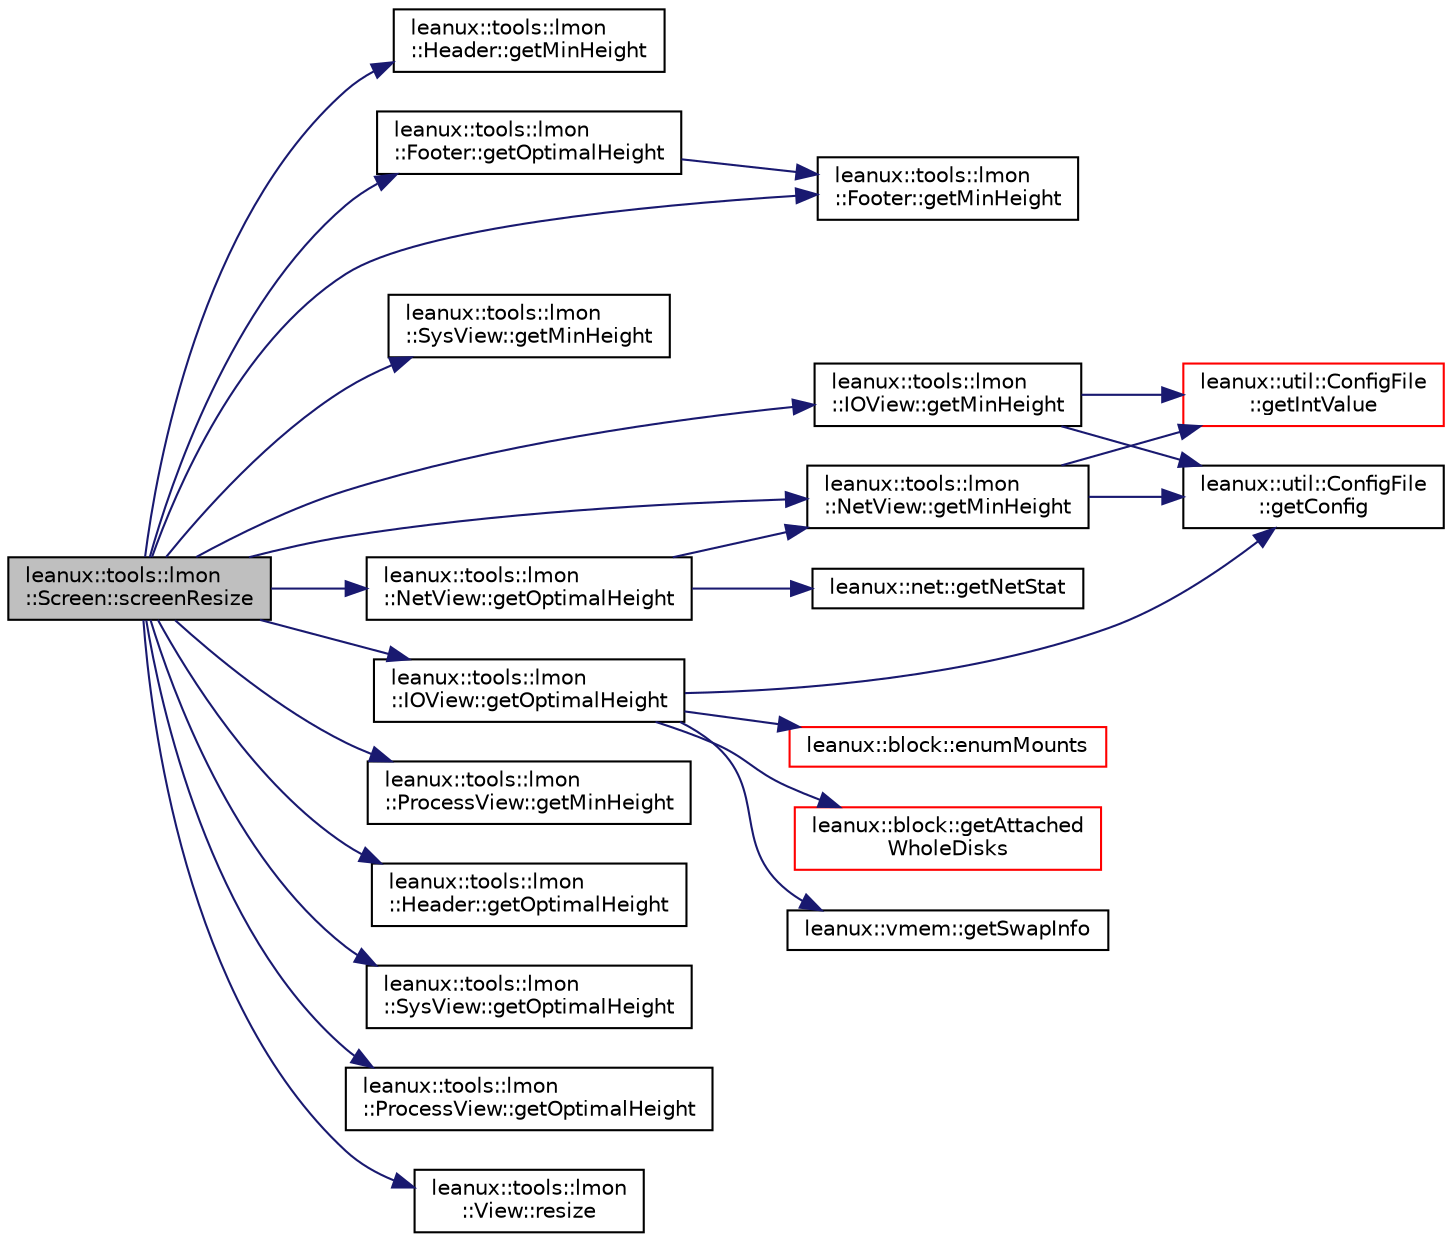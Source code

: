 digraph "leanux::tools::lmon::Screen::screenResize"
{
 // LATEX_PDF_SIZE
  bgcolor="transparent";
  edge [fontname="Helvetica",fontsize="10",labelfontname="Helvetica",labelfontsize="10"];
  node [fontname="Helvetica",fontsize="10",shape=record];
  rankdir="LR";
  Node1 [label="leanux::tools::lmon\l::Screen::screenResize",height=0.2,width=0.4,color="black", fillcolor="grey75", style="filled", fontcolor="black",tooltip="Recalculate the window sizes."];
  Node1 -> Node2 [color="midnightblue",fontsize="10",style="solid",fontname="Helvetica"];
  Node2 [label="leanux::tools::lmon\l::Header::getMinHeight",height=0.2,width=0.4,color="black",URL="$classleanux_1_1tools_1_1lmon_1_1Header.html#a1beddf0bef3e55d270812602cd0e93a2",tooltip="The minimum height (lines) required by the Header."];
  Node1 -> Node3 [color="midnightblue",fontsize="10",style="solid",fontname="Helvetica"];
  Node3 [label="leanux::tools::lmon\l::Footer::getMinHeight",height=0.2,width=0.4,color="black",URL="$classleanux_1_1tools_1_1lmon_1_1Footer.html#abad3864ba66912f8525c091c5dba942d",tooltip="The minimum height (lines) required by the Footer."];
  Node1 -> Node4 [color="midnightblue",fontsize="10",style="solid",fontname="Helvetica"];
  Node4 [label="leanux::tools::lmon\l::SysView::getMinHeight",height=0.2,width=0.4,color="black",URL="$classleanux_1_1tools_1_1lmon_1_1SysView.html#a3e0d9a195160e00130c5347f6ae1bc8d",tooltip="The minimum height (lines) required by the Footer."];
  Node1 -> Node5 [color="midnightblue",fontsize="10",style="solid",fontname="Helvetica"];
  Node5 [label="leanux::tools::lmon\l::IOView::getMinHeight",height=0.2,width=0.4,color="black",URL="$classleanux_1_1tools_1_1lmon_1_1IOView.html#a9cfd6542a5437edf7c232fc7d05fbb72",tooltip="The minimum height (lines) required by the Footer."];
  Node5 -> Node6 [color="midnightblue",fontsize="10",style="solid",fontname="Helvetica"];
  Node6 [label="leanux::util::ConfigFile\l::getConfig",height=0.2,width=0.4,color="black",URL="$classleanux_1_1util_1_1ConfigFile.html#a8cef175948cd9727c732de3a605c99ba",tooltip="Get the ConfigurationFile object for the appname, or construct one if it does not exist."];
  Node5 -> Node7 [color="midnightblue",fontsize="10",style="solid",fontname="Helvetica"];
  Node7 [label="leanux::util::ConfigFile\l::getIntValue",height=0.2,width=0.4,color="red",URL="$classleanux_1_1util_1_1ConfigFile.html#aae0c3891e3d5a8d391a7439602b92780",tooltip="return the configuration parameter as an int."];
  Node1 -> Node9 [color="midnightblue",fontsize="10",style="solid",fontname="Helvetica"];
  Node9 [label="leanux::tools::lmon\l::ProcessView::getMinHeight",height=0.2,width=0.4,color="black",URL="$classleanux_1_1tools_1_1lmon_1_1ProcessView.html#aadb09337fff2490e352bb77acbeee408",tooltip="Get the minimal height for the ProcessView."];
  Node1 -> Node10 [color="midnightblue",fontsize="10",style="solid",fontname="Helvetica"];
  Node10 [label="leanux::tools::lmon\l::NetView::getMinHeight",height=0.2,width=0.4,color="black",URL="$classleanux_1_1tools_1_1lmon_1_1NetView.html#ae72888be780638aca574db129155547e",tooltip="Get the minimal height for the NetView."];
  Node10 -> Node6 [color="midnightblue",fontsize="10",style="solid",fontname="Helvetica"];
  Node10 -> Node7 [color="midnightblue",fontsize="10",style="solid",fontname="Helvetica"];
  Node1 -> Node11 [color="midnightblue",fontsize="10",style="solid",fontname="Helvetica"];
  Node11 [label="leanux::tools::lmon\l::Header::getOptimalHeight",height=0.2,width=0.4,color="black",URL="$classleanux_1_1tools_1_1lmon_1_1Header.html#a199f43a8cf926331e86bab97c330fb11",tooltip="provide the optimal height for the Header."];
  Node1 -> Node12 [color="midnightblue",fontsize="10",style="solid",fontname="Helvetica"];
  Node12 [label="leanux::tools::lmon\l::Footer::getOptimalHeight",height=0.2,width=0.4,color="black",URL="$classleanux_1_1tools_1_1lmon_1_1Footer.html#a7c1891d364cf4a57478de9794a3e95c2",tooltip="provide the optimal height for the Header."];
  Node12 -> Node3 [color="midnightblue",fontsize="10",style="solid",fontname="Helvetica"];
  Node1 -> Node13 [color="midnightblue",fontsize="10",style="solid",fontname="Helvetica"];
  Node13 [label="leanux::tools::lmon\l::SysView::getOptimalHeight",height=0.2,width=0.4,color="black",URL="$classleanux_1_1tools_1_1lmon_1_1SysView.html#a16d370b31789cd9e2c4ed48928d22576",tooltip="provide the optimal height for the Header."];
  Node1 -> Node14 [color="midnightblue",fontsize="10",style="solid",fontname="Helvetica"];
  Node14 [label="leanux::tools::lmon\l::IOView::getOptimalHeight",height=0.2,width=0.4,color="black",URL="$classleanux_1_1tools_1_1lmon_1_1IOView.html#a466bf2f2261b917b31ae2664ec8fbed0",tooltip="provide the optimal height for the Header."];
  Node14 -> Node15 [color="midnightblue",fontsize="10",style="solid",fontname="Helvetica"];
  Node15 [label="leanux::block::enumMounts",height=0.2,width=0.4,color="red",URL="$namespaceleanux_1_1block.html#afaee6721d578e4e9ccbebb7dea5919a6",tooltip="Get a map of MajorMinor to MountInfo from /proc/mounts."];
  Node14 -> Node23 [color="midnightblue",fontsize="10",style="solid",fontname="Helvetica"];
  Node23 [label="leanux::block::getAttached\lWholeDisks",height=0.2,width=0.4,color="red",URL="$namespaceleanux_1_1block.html#a7a67938374b78be3e0d9777ae699cdb0",tooltip="Get the number of attached whole disks."];
  Node14 -> Node6 [color="midnightblue",fontsize="10",style="solid",fontname="Helvetica"];
  Node14 -> Node25 [color="midnightblue",fontsize="10",style="solid",fontname="Helvetica"];
  Node25 [label="leanux::vmem::getSwapInfo",height=0.2,width=0.4,color="black",URL="$namespaceleanux_1_1vmem.html#aabc162dbfa4e98a5d1bf2571ba58de88",tooltip="Get a std::list of SwapInfo swap spaces."];
  Node1 -> Node26 [color="midnightblue",fontsize="10",style="solid",fontname="Helvetica"];
  Node26 [label="leanux::tools::lmon\l::ProcessView::getOptimalHeight",height=0.2,width=0.4,color="black",URL="$classleanux_1_1tools_1_1lmon_1_1ProcessView.html#a1d115b56591aeb2e4a4883011afab0ed",tooltip="provide the optimal height for the ProcessView, for this View as many as it can get."];
  Node1 -> Node27 [color="midnightblue",fontsize="10",style="solid",fontname="Helvetica"];
  Node27 [label="leanux::tools::lmon\l::NetView::getOptimalHeight",height=0.2,width=0.4,color="black",URL="$classleanux_1_1tools_1_1lmon_1_1NetView.html#a90d83dccb33390f86d92374070075b29",tooltip="provide the optimal height for the NetView,"];
  Node27 -> Node10 [color="midnightblue",fontsize="10",style="solid",fontname="Helvetica"];
  Node27 -> Node28 [color="midnightblue",fontsize="10",style="solid",fontname="Helvetica"];
  Node28 [label="leanux::net::getNetStat",height=0.2,width=0.4,color="black",URL="$namespaceleanux_1_1net.html#ac78d924eb899ccfa62581ec1d13dc75b",tooltip="Get network device statistics from /proc/net/dev."];
  Node1 -> Node29 [color="midnightblue",fontsize="10",style="solid",fontname="Helvetica"];
  Node29 [label="leanux::tools::lmon\l::View::resize",height=0.2,width=0.4,color="black",URL="$classleanux_1_1tools_1_1lmon_1_1View.html#a1db7ade4b920adb1f8a9b0f00c3c4322",tooltip="Resize the View."];
}

